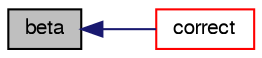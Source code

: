 digraph "beta"
{
  bgcolor="transparent";
  edge [fontname="FreeSans",fontsize="10",labelfontname="FreeSans",labelfontsize="10"];
  node [fontname="FreeSans",fontsize="10",shape=record];
  rankdir="LR";
  Node1914 [label="beta",height=0.2,width=0.4,color="black", fillcolor="grey75", style="filled", fontcolor="black"];
  Node1914 -> Node1915 [dir="back",color="midnightblue",fontsize="10",style="solid",fontname="FreeSans"];
  Node1915 [label="correct",height=0.2,width=0.4,color="red",URL="$a31030.html#a3ae44b28050c3aa494c1d8e18cf618c1",tooltip="Solve the turbulence equations and correct the turbulence viscosity. "];
}
